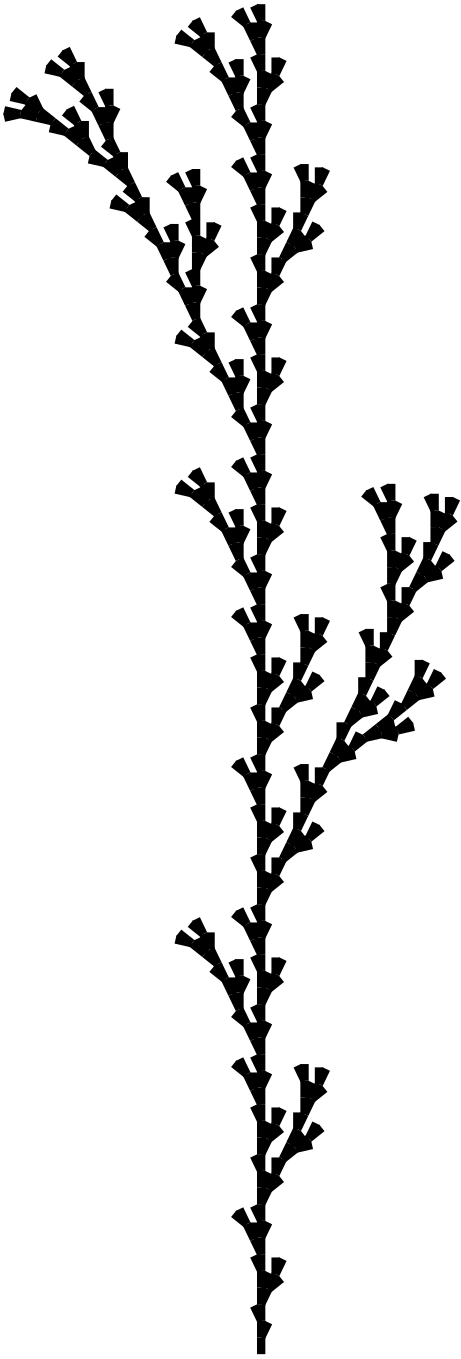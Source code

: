 <?xml version="1.0"?>
<!DOCTYPE ipe SYSTEM "ipe.dtd">
<ipe version="70212" creator="svgtoipe 20240516">
<ipestyle>
<layout paper="191 514" frame="191 514" origin="0 0" crop="no"/>
<opacity name="10%" value="0.10"/>
<opacity name="20%" value="0.20"/>
<opacity name="30%" value="0.30"/>
<opacity name="40%" value="0.40"/>
<opacity name="50%" value="0.50"/>
<opacity name="60%" value="0.60"/>
<opacity name="70%" value="0.70"/>
<opacity name="80%" value="0.80"/>
<opacity name="90%" value="0.90"/>
<pathstyle cap="0" join="0" fillrule="wind"/>
</ipestyle>
<page>
<group matrix="1 0 0 -1 -545 617">
<path stroke="0 0 0" pen="3">
652 603 m 652 597 l
</path>
<path stroke="0 0 0" pen="3">
652 597 m 654.602 591.594 l
</path>
<path stroke="0 0 0" pen="3">
652 597 m 652 591 l
</path>
<path stroke="0 0 0" pen="3">
652 591 m 649.398 585.594 l
</path>
<path stroke="0 0 0" pen="3">
652 591 m 652 585 l
</path>
<path stroke="0 0 0" pen="3">
652 585 m 654.602 579.594 l
</path>
<path stroke="0 0 0" pen="3">
654.602 579.594 m 659.291 575.85 l
</path>
<path stroke="0 0 0" pen="3">
654.602 579.594 m 657.204 574.187 l
</path>
<path stroke="0 0 0" pen="3">
657.204 574.187 m 657.204 568.187 l
</path>
<path stroke="0 0 0" pen="3">
657.204 574.187 m 659.806 568.781 l
</path>
<path stroke="0 0 0" pen="3">
652 585 m 652 579 l
</path>
<path stroke="0 0 0" pen="3">
652 579 m 654.602 573.594 l
</path>
<path stroke="0 0 0" pen="3">
652 579 m 652 573 l
</path>
<path stroke="0 0 0" pen="3">
652 573 m 649.398 567.594 l
</path>
<path stroke="0 0 0" pen="3">
652 573 m 652 567 l
</path>
<path stroke="0 0 0" pen="3">
652 567 m 649.398 561.594 l
</path>
<path stroke="0 0 0" pen="3">
649.398 561.594 m 649.398 555.594 l
</path>
<path stroke="0 0 0" pen="3">
649.398 561.594 m 646.796 556.187 l
</path>
<path stroke="0 0 0" pen="3">
646.796 556.187 m 642.107 552.444 l
</path>
<path stroke="0 0 0" pen="3">
646.796 556.187 m 644.194 550.781 l
</path>
<path stroke="0 0 0" pen="3">
652 567 m 652 561 l
</path>
<path stroke="0 0 0" pen="3">
652 561 m 654.602 555.594 l
</path>
<path stroke="0 0 0" pen="3">
652 561 m 652 555 l
</path>
<path stroke="0 0 0" pen="3">
652 555 m 649.398 549.594 l
</path>
<path stroke="0 0 0" pen="3">
652 555 m 652 549 l
</path>
<path stroke="0 0 0" pen="3">
652 549 m 654.602 543.594 l
</path>
<path stroke="0 0 0" pen="3">
654.602 543.594 m 659.291 539.85 l
</path>
<path stroke="0 0 0" pen="3">
654.602 543.594 m 657.204 538.187 l
</path>
<path stroke="0 0 0" pen="3">
657.204 538.187 m 657.204 532.187 l
</path>
<path stroke="0 0 0" pen="3">
657.204 538.187 m 659.806 532.781 l
</path>
<path stroke="0 0 0" pen="3">
659.806 532.781 m 664.495 529.037 l
</path>
<path stroke="0 0 0" pen="3">
664.495 529.037 m 670.344 527.698 l
</path>
<path stroke="0 0 0" pen="3">
664.495 529.037 m 669.184 525.294 l
</path>
<path stroke="0 0 0" pen="3">
669.184 525.294 m 671.786 519.888 l
</path>
<path stroke="0 0 0" pen="3">
669.184 525.294 m 673.873 521.551 l
</path>
<path stroke="0 0 0" pen="3">
659.806 532.781 m 662.408 527.374 l
</path>
<path stroke="0 0 0" pen="3">
662.408 527.374 m 667.097 523.631 l
</path>
<path stroke="0 0 0" pen="3">
662.408 527.374 m 665.01 521.968 l
</path>
<path stroke="0 0 0" pen="3">
665.01 521.968 m 665.01 515.968 l
</path>
<path stroke="0 0 0" pen="3">
665.01 521.968 m 667.612 516.561 l
</path>
<path stroke="0 0 0" pen="3">
667.612 516.561 m 667.612 510.561 l
</path>
<path stroke="0 0 0" pen="3">
667.612 510.561 m 670.214 505.155 l
</path>
<path stroke="0 0 0" pen="3">
667.612 510.561 m 667.612 504.561 l
</path>
<path stroke="0 0 0" pen="3">
667.612 504.561 m 665.01 499.155 l
</path>
<path stroke="0 0 0" pen="3">
667.612 504.561 m 667.612 498.561 l
</path>
<path stroke="0 0 0" pen="3">
667.612 516.561 m 670.214 511.155 l
</path>
<path stroke="0 0 0" pen="3">
670.214 511.155 m 674.903 507.411 l
</path>
<path stroke="0 0 0" pen="3">
670.214 511.155 m 672.816 505.748 l
</path>
<path stroke="0 0 0" pen="3">
672.816 505.748 m 672.816 499.748 l
</path>
<path stroke="0 0 0" pen="3">
672.816 505.748 m 675.418 500.342 l
</path>
<path stroke="0 0 0" pen="3">
652 549 m 652 543 l
</path>
<path stroke="0 0 0" pen="3">
652 543 m 654.602 537.594 l
</path>
<path stroke="0 0 0" pen="3">
652 543 m 652 537 l
</path>
<path stroke="0 0 0" pen="3">
652 537 m 649.398 531.594 l
</path>
<path stroke="0 0 0" pen="3">
652 537 m 652 531 l
</path>
<path stroke="0 0 0" pen="3">
652 531 m 654.602 525.594 l
</path>
<path stroke="0 0 0" pen="3">
654.602 525.594 m 659.291 521.85 l
</path>
<path stroke="0 0 0" pen="3">
654.602 525.594 m 657.204 520.187 l
</path>
<path stroke="0 0 0" pen="3">
657.204 520.187 m 657.204 514.187 l
</path>
<path stroke="0 0 0" pen="3">
657.204 520.187 m 659.806 514.781 l
</path>
<path stroke="0 0 0" pen="3">
652 531 m 652 525 l
</path>
<path stroke="0 0 0" pen="3">
652 525 m 654.602 519.594 l
</path>
<path stroke="0 0 0" pen="3">
652 525 m 652 519 l
</path>
<path stroke="0 0 0" pen="3">
652 519 m 649.398 513.594 l
</path>
<path stroke="0 0 0" pen="3">
652 519 m 652 513 l
</path>
<path stroke="0 0 0" pen="3">
652 513 m 649.398 507.594 l
</path>
<path stroke="0 0 0" pen="3">
649.398 507.594 m 649.398 501.594 l
</path>
<path stroke="0 0 0" pen="3">
649.398 507.594 m 646.796 502.187 l
</path>
<path stroke="0 0 0" pen="3">
646.796 502.187 m 642.107 498.444 l
</path>
<path stroke="0 0 0" pen="3">
646.796 502.187 m 644.194 496.781 l
</path>
<path stroke="0 0 0" pen="3">
652 513 m 652 507 l
</path>
<path stroke="0 0 0" pen="3">
652 507 m 654.602 501.594 l
</path>
<path stroke="0 0 0" pen="3">
652 507 m 652 501 l
</path>
<path stroke="0 0 0" pen="3">
652 501 m 649.398 495.594 l
</path>
<path stroke="0 0 0" pen="3">
652 501 m 652 495 l
</path>
<path stroke="0 0 0" pen="3">
652 495 m 649.398 489.594 l
</path>
<path stroke="0 0 0" pen="3">
649.398 489.594 m 649.398 483.594 l
</path>
<path stroke="0 0 0" pen="3">
649.398 489.594 m 646.796 484.187 l
</path>
<path stroke="0 0 0" pen="3">
646.796 484.187 m 642.107 480.444 l
</path>
<path stroke="0 0 0" pen="3">
646.796 484.187 m 644.194 478.781 l
</path>
<path stroke="0 0 0" pen="3">
644.194 478.781 m 644.194 472.781 l
</path>
<path stroke="0 0 0" pen="3">
644.194 472.781 m 646.796 467.374 l
</path>
<path stroke="0 0 0" pen="3">
644.194 472.781 m 644.194 466.781 l
</path>
<path stroke="0 0 0" pen="3">
644.194 466.781 m 641.592 461.374 l
</path>
<path stroke="0 0 0" pen="3">
644.194 466.781 m 644.194 460.781 l
</path>
<path stroke="0 0 0" pen="3">
644.194 478.781 m 641.592 473.374 l
</path>
<path stroke="0 0 0" pen="3">
641.592 473.374 m 641.592 467.374 l
</path>
<path stroke="0 0 0" pen="3">
641.592 473.374 m 638.99 467.968 l
</path>
<path stroke="0 0 0" pen="3">
638.99 467.968 m 634.301 464.224 l
</path>
<path stroke="0 0 0" pen="3">
638.99 467.968 m 636.388 462.561 l
</path>
<path stroke="0 0 0" pen="3">
636.388 462.561 m 631.699 458.818 l
</path>
<path stroke="0 0 0" pen="3">
631.699 458.818 m 629.097 453.411 l
</path>
<path stroke="0 0 0" pen="3">
631.699 458.818 m 627.01 455.075 l
</path>
<path stroke="0 0 0" pen="3">
627.01 455.075 m 621.161 453.735 l
</path>
<path stroke="0 0 0" pen="3">
627.01 455.075 m 622.321 451.331 l
</path>
<path stroke="0 0 0" pen="3">
636.388 462.561 m 633.786 457.155 l
</path>
<path stroke="0 0 0" pen="3">
633.786 457.155 m 633.786 451.155 l
</path>
<path stroke="0 0 0" pen="3">
633.786 457.155 m 631.184 451.748 l
</path>
<path stroke="0 0 0" pen="3">
631.184 451.748 m 626.495 448.005 l
</path>
<path stroke="0 0 0" pen="3">
631.184 451.748 m 628.582 446.342 l
</path>
<path stroke="0 0 0" pen="3">
652 495 m 652 489 l
</path>
<path stroke="0 0 0" pen="3">
652 489 m 654.602 483.594 l
</path>
<path stroke="0 0 0" pen="3">
652 489 m 652 483 l
</path>
<path stroke="0 0 0" pen="3">
652 483 m 649.398 477.594 l
</path>
<path stroke="0 0 0" pen="3">
652 483 m 652 477 l
</path>
<path stroke="0 0 0" pen="3">
652 477 m 654.602 471.594 l
</path>
<path stroke="0 0 0" pen="3">
654.602 471.594 m 659.291 467.85 l
</path>
<path stroke="0 0 0" pen="3">
654.602 471.594 m 657.204 466.187 l
</path>
<path stroke="0 0 0" pen="3">
657.204 466.187 m 657.204 460.187 l
</path>
<path stroke="0 0 0" pen="3">
657.204 466.187 m 659.806 460.781 l
</path>
<path stroke="0 0 0" pen="3">
652 477 m 652 471 l
</path>
<path stroke="0 0 0" pen="3">
652 471 m 654.602 465.594 l
</path>
<path stroke="0 0 0" pen="3">
652 471 m 652 465 l
</path>
<path stroke="0 0 0" pen="3">
652 465 m 649.398 459.594 l
</path>
<path stroke="0 0 0" pen="3">
652 465 m 652 459 l
</path>
<path stroke="0 0 0" pen="3">
652 459 m 649.398 453.594 l
</path>
<path stroke="0 0 0" pen="3">
649.398 453.594 m 649.398 447.594 l
</path>
<path stroke="0 0 0" pen="3">
649.398 453.594 m 646.796 448.187 l
</path>
<path stroke="0 0 0" pen="3">
646.796 448.187 m 642.107 444.444 l
</path>
<path stroke="0 0 0" pen="3">
646.796 448.187 m 644.194 442.781 l
</path>
<path stroke="0 0 0" pen="3">
652 459 m 652 453 l
</path>
<path stroke="0 0 0" pen="3">
652 453 m 654.602 447.594 l
</path>
<path stroke="0 0 0" pen="3">
652 453 m 652 447 l
</path>
<path stroke="0 0 0" pen="3">
652 447 m 649.398 441.594 l
</path>
<path stroke="0 0 0" pen="3">
652 447 m 652 441 l
</path>
<path stroke="0 0 0" pen="3">
652 441 m 654.602 435.594 l
</path>
<path stroke="0 0 0" pen="3">
654.602 435.594 m 659.291 431.85 l
</path>
<path stroke="0 0 0" pen="3">
654.602 435.594 m 657.204 430.187 l
</path>
<path stroke="0 0 0" pen="3">
657.204 430.187 m 657.204 424.187 l
</path>
<path stroke="0 0 0" pen="3">
657.204 430.187 m 659.806 424.781 l
</path>
<path stroke="0 0 0" pen="3">
659.806 424.781 m 664.495 421.037 l
</path>
<path stroke="0 0 0" pen="3">
664.495 421.037 m 670.344 419.698 l
</path>
<path stroke="0 0 0" pen="3">
664.495 421.037 m 669.184 417.294 l
</path>
<path stroke="0 0 0" pen="3">
669.184 417.294 m 671.786 411.888 l
</path>
<path stroke="0 0 0" pen="3">
669.184 417.294 m 673.873 413.551 l
</path>
<path stroke="0 0 0" pen="3">
659.806 424.781 m 662.408 419.374 l
</path>
<path stroke="0 0 0" pen="3">
662.408 419.374 m 667.097 415.631 l
</path>
<path stroke="0 0 0" pen="3">
662.408 419.374 m 665.01 413.968 l
</path>
<path stroke="0 0 0" pen="3">
665.01 413.968 m 665.01 407.968 l
</path>
<path stroke="0 0 0" pen="3">
665.01 413.968 m 667.612 408.561 l
</path>
<path stroke="0 0 0" pen="3">
667.612 408.561 m 667.612 402.561 l
</path>
<path stroke="0 0 0" pen="3">
667.612 402.561 m 670.214 397.155 l
</path>
<path stroke="0 0 0" pen="3">
667.612 402.561 m 667.612 396.561 l
</path>
<path stroke="0 0 0" pen="3">
667.612 396.561 m 665.01 391.155 l
</path>
<path stroke="0 0 0" pen="3">
667.612 396.561 m 667.612 390.561 l
</path>
<path stroke="0 0 0" pen="3">
667.612 408.561 m 670.214 403.155 l
</path>
<path stroke="0 0 0" pen="3">
670.214 403.155 m 674.903 399.411 l
</path>
<path stroke="0 0 0" pen="3">
670.214 403.155 m 672.816 397.748 l
</path>
<path stroke="0 0 0" pen="3">
672.816 397.748 m 672.816 391.748 l
</path>
<path stroke="0 0 0" pen="3">
672.816 397.748 m 675.418 392.342 l
</path>
<path stroke="0 0 0" pen="3">
675.418 392.342 m 680.107 388.599 l
</path>
<path stroke="0 0 0" pen="3">
680.107 388.599 m 685.955 387.259 l
</path>
<path stroke="0 0 0" pen="3">
680.107 388.599 m 684.796 384.855 l
</path>
<path stroke="0 0 0" pen="3">
684.796 384.855 m 687.398 379.449 l
</path>
<path stroke="0 0 0" pen="3">
684.796 384.855 m 689.485 381.112 l
</path>
<path stroke="0 0 0" pen="3">
689.485 381.112 m 695.334 379.773 l
</path>
<path stroke="0 0 0" pen="3">
695.334 379.773 m 701.184 381.102 l
</path>
<path stroke="0 0 0" pen="3">
695.334 379.773 m 701.182 378.433 l
</path>
<path stroke="0 0 0" pen="3">
701.182 378.433 m 705.871 374.69 l
</path>
<path stroke="0 0 0" pen="3">
701.182 378.433 m 707.031 377.094 l
</path>
<path stroke="0 0 0" pen="3">
689.485 381.112 m 694.174 377.369 l
</path>
<path stroke="0 0 0" pen="3">
694.174 377.369 m 700.023 376.029 l
</path>
<path stroke="0 0 0" pen="3">
694.174 377.369 m 698.863 373.625 l
</path>
<path stroke="0 0 0" pen="3">
698.863 373.625 m 701.465 368.219 l
</path>
<path stroke="0 0 0" pen="3">
698.863 373.625 m 703.552 369.882 l
</path>
<path stroke="0 0 0" pen="3">
703.552 369.882 m 706.154 364.476 l
</path>
<path stroke="0 0 0" pen="3">
706.154 364.476 m 710.843 360.732 l
</path>
<path stroke="0 0 0" pen="3">
706.154 364.476 m 708.756 359.069 l
</path>
<path stroke="0 0 0" pen="3">
708.756 359.069 m 708.756 353.069 l
</path>
<path stroke="0 0 0" pen="3">
708.756 359.069 m 711.358 353.663 l
</path>
<path stroke="0 0 0" pen="3">
703.552 369.882 m 708.241 366.139 l
</path>
<path stroke="0 0 0" pen="3">
708.241 366.139 m 714.09 364.799 l
</path>
<path stroke="0 0 0" pen="3">
708.241 366.139 m 712.931 362.396 l
</path>
<path stroke="0 0 0" pen="3">
712.931 362.396 m 715.533 356.989 l
</path>
<path stroke="0 0 0" pen="3">
712.931 362.396 m 717.62 358.652 l
</path>
<path stroke="0 0 0" pen="3">
675.418 392.342 m 678.02 386.935 l
</path>
<path stroke="0 0 0" pen="3">
678.02 386.935 m 682.709 383.192 l
</path>
<path stroke="0 0 0" pen="3">
678.02 386.935 m 680.621 381.529 l
</path>
<path stroke="0 0 0" pen="3">
680.621 381.529 m 680.621 375.529 l
</path>
<path stroke="0 0 0" pen="3">
680.621 381.529 m 683.223 376.122 l
</path>
<path stroke="0 0 0" pen="3">
683.223 376.122 m 687.913 372.379 l
</path>
<path stroke="0 0 0" pen="3">
687.913 372.379 m 693.761 371.04 l
</path>
<path stroke="0 0 0" pen="3">
687.913 372.379 m 692.602 368.636 l
</path>
<path stroke="0 0 0" pen="3">
692.602 368.636 m 695.204 363.229 l
</path>
<path stroke="0 0 0" pen="3">
692.602 368.636 m 697.291 364.893 l
</path>
<path stroke="0 0 0" pen="3">
683.223 376.122 m 685.825 370.716 l
</path>
<path stroke="0 0 0" pen="3">
685.825 370.716 m 690.515 366.973 l
</path>
<path stroke="0 0 0" pen="3">
685.825 370.716 m 688.427 365.31 l
</path>
<path stroke="0 0 0" pen="3">
688.427 365.31 m 688.427 359.31 l
</path>
<path stroke="0 0 0" pen="3">
688.427 365.31 m 691.029 359.903 l
</path>
<path stroke="0 0 0" pen="3">
691.029 359.903 m 691.029 353.903 l
</path>
<path stroke="0 0 0" pen="3">
691.029 353.903 m 693.631 348.497 l
</path>
<path stroke="0 0 0" pen="3">
691.029 353.903 m 691.029 347.903 l
</path>
<path stroke="0 0 0" pen="3">
691.029 347.903 m 688.427 342.497 l
</path>
<path stroke="0 0 0" pen="3">
691.029 347.903 m 691.029 341.903 l
</path>
<path stroke="0 0 0" pen="3">
691.029 359.903 m 693.631 354.497 l
</path>
<path stroke="0 0 0" pen="3">
693.631 354.497 m 698.32 350.753 l
</path>
<path stroke="0 0 0" pen="3">
693.631 354.497 m 696.233 349.09 l
</path>
<path stroke="0 0 0" pen="3">
696.233 349.09 m 696.233 343.09 l
</path>
<path stroke="0 0 0" pen="3">
696.233 349.09 m 698.835 343.684 l
</path>
<path stroke="0 0 0" pen="3">
698.835 343.684 m 698.835 337.684 l
</path>
<path stroke="0 0 0" pen="3">
698.835 337.684 m 701.437 332.277 l
</path>
<path stroke="0 0 0" pen="3">
698.835 337.684 m 698.835 331.684 l
</path>
<path stroke="0 0 0" pen="3">
698.835 331.684 m 696.233 326.277 l
</path>
<path stroke="0 0 0" pen="3">
698.835 331.684 m 698.835 325.684 l
</path>
<path stroke="0 0 0" pen="3">
698.835 325.684 m 701.437 320.277 l
</path>
<path stroke="0 0 0" pen="3">
701.437 320.277 m 706.126 316.534 l
</path>
<path stroke="0 0 0" pen="3">
701.437 320.277 m 704.039 314.871 l
</path>
<path stroke="0 0 0" pen="3">
704.039 314.871 m 704.039 308.871 l
</path>
<path stroke="0 0 0" pen="3">
704.039 314.871 m 706.641 309.464 l
</path>
<path stroke="0 0 0" pen="3">
698.835 325.684 m 698.835 319.684 l
</path>
<path stroke="0 0 0" pen="3">
698.835 319.684 m 701.437 314.277 l
</path>
<path stroke="0 0 0" pen="3">
698.835 319.684 m 698.835 313.684 l
</path>
<path stroke="0 0 0" pen="3">
698.835 313.684 m 696.233 308.277 l
</path>
<path stroke="0 0 0" pen="3">
698.835 313.684 m 698.835 307.684 l
</path>
<path stroke="0 0 0" pen="3">
698.835 307.684 m 696.233 302.277 l
</path>
<path stroke="0 0 0" pen="3">
696.233 302.277 m 696.233 296.277 l
</path>
<path stroke="0 0 0" pen="3">
696.233 302.277 m 693.631 296.871 l
</path>
<path stroke="0 0 0" pen="3">
693.631 296.871 m 688.942 293.127 l
</path>
<path stroke="0 0 0" pen="3">
693.631 296.871 m 691.029 291.464 l
</path>
<path stroke="0 0 0" pen="3">
698.835 307.684 m 698.835 301.684 l
</path>
<path stroke="0 0 0" pen="3">
698.835 301.684 m 701.437 296.277 l
</path>
<path stroke="0 0 0" pen="3">
698.835 301.684 m 698.835 295.684 l
</path>
<path stroke="0 0 0" pen="3">
698.835 295.684 m 696.233 290.277 l
</path>
<path stroke="0 0 0" pen="3">
698.835 295.684 m 698.835 289.684 l
</path>
<path stroke="0 0 0" pen="3">
698.835 343.684 m 701.437 338.277 l
</path>
<path stroke="0 0 0" pen="3">
701.437 338.277 m 706.126 334.534 l
</path>
<path stroke="0 0 0" pen="3">
701.437 338.277 m 704.039 332.871 l
</path>
<path stroke="0 0 0" pen="3">
704.039 332.871 m 704.039 326.871 l
</path>
<path stroke="0 0 0" pen="3">
704.039 332.871 m 706.641 327.464 l
</path>
<path stroke="0 0 0" pen="3">
706.641 327.464 m 711.33 323.721 l
</path>
<path stroke="0 0 0" pen="3">
711.33 323.721 m 717.179 322.382 l
</path>
<path stroke="0 0 0" pen="3">
711.33 323.721 m 716.019 319.978 l
</path>
<path stroke="0 0 0" pen="3">
716.019 319.978 m 718.621 314.571 l
</path>
<path stroke="0 0 0" pen="3">
716.019 319.978 m 720.708 316.234 l
</path>
<path stroke="0 0 0" pen="3">
706.641 327.464 m 709.243 322.058 l
</path>
<path stroke="0 0 0" pen="3">
709.243 322.058 m 713.932 318.315 l
</path>
<path stroke="0 0 0" pen="3">
709.243 322.058 m 711.845 316.651 l
</path>
<path stroke="0 0 0" pen="3">
711.845 316.651 m 711.845 310.651 l
</path>
<path stroke="0 0 0" pen="3">
711.845 316.651 m 714.447 311.245 l
</path>
<path stroke="0 0 0" pen="3">
714.447 311.245 m 714.447 305.245 l
</path>
<path stroke="0 0 0" pen="3">
714.447 305.245 m 717.049 299.838 l
</path>
<path stroke="0 0 0" pen="3">
714.447 305.245 m 714.447 299.245 l
</path>
<path stroke="0 0 0" pen="3">
714.447 299.245 m 711.845 293.838 l
</path>
<path stroke="0 0 0" pen="3">
714.447 299.245 m 714.447 293.245 l
</path>
<path stroke="0 0 0" pen="3">
714.447 311.245 m 717.049 305.838 l
</path>
<path stroke="0 0 0" pen="3">
717.049 305.838 m 721.738 302.095 l
</path>
<path stroke="0 0 0" pen="3">
717.049 305.838 m 719.651 300.432 l
</path>
<path stroke="0 0 0" pen="3">
719.651 300.432 m 719.651 294.432 l
</path>
<path stroke="0 0 0" pen="3">
719.651 300.432 m 722.253 295.026 l
</path>
<path stroke="0 0 0" pen="3">
652 441 m 652 435 l
</path>
<path stroke="0 0 0" pen="3">
652 435 m 654.602 429.594 l
</path>
<path stroke="0 0 0" pen="3">
652 435 m 652 429 l
</path>
<path stroke="0 0 0" pen="3">
652 429 m 649.398 423.594 l
</path>
<path stroke="0 0 0" pen="3">
652 429 m 652 423 l
</path>
<path stroke="0 0 0" pen="3">
652 423 m 654.602 417.594 l
</path>
<path stroke="0 0 0" pen="3">
654.602 417.594 m 659.291 413.85 l
</path>
<path stroke="0 0 0" pen="3">
654.602 417.594 m 657.204 412.187 l
</path>
<path stroke="0 0 0" pen="3">
657.204 412.187 m 657.204 406.187 l
</path>
<path stroke="0 0 0" pen="3">
657.204 412.187 m 659.806 406.781 l
</path>
<path stroke="0 0 0" pen="3">
652 423 m 652 417 l
</path>
<path stroke="0 0 0" pen="3">
652 417 m 654.602 411.594 l
</path>
<path stroke="0 0 0" pen="3">
652 417 m 652 411 l
</path>
<path stroke="0 0 0" pen="3">
652 411 m 649.398 405.594 l
</path>
<path stroke="0 0 0" pen="3">
652 411 m 652 405 l
</path>
<path stroke="0 0 0" pen="3">
652 405 m 649.398 399.594 l
</path>
<path stroke="0 0 0" pen="3">
649.398 399.594 m 649.398 393.594 l
</path>
<path stroke="0 0 0" pen="3">
649.398 399.594 m 646.796 394.187 l
</path>
<path stroke="0 0 0" pen="3">
646.796 394.187 m 642.107 390.444 l
</path>
<path stroke="0 0 0" pen="3">
646.796 394.187 m 644.194 388.781 l
</path>
<path stroke="0 0 0" pen="3">
652 405 m 652 399 l
</path>
<path stroke="0 0 0" pen="3">
652 399 m 654.602 393.594 l
</path>
<path stroke="0 0 0" pen="3">
652 399 m 652 393 l
</path>
<path stroke="0 0 0" pen="3">
652 393 m 649.398 387.594 l
</path>
<path stroke="0 0 0" pen="3">
652 393 m 652 387 l
</path>
<path stroke="0 0 0" pen="3">
652 387 m 654.602 381.594 l
</path>
<path stroke="0 0 0" pen="3">
654.602 381.594 m 659.291 377.85 l
</path>
<path stroke="0 0 0" pen="3">
654.602 381.594 m 657.204 376.187 l
</path>
<path stroke="0 0 0" pen="3">
657.204 376.187 m 657.204 370.187 l
</path>
<path stroke="0 0 0" pen="3">
657.204 376.187 m 659.806 370.781 l
</path>
<path stroke="0 0 0" pen="3">
659.806 370.781 m 664.495 367.037 l
</path>
<path stroke="0 0 0" pen="3">
664.495 367.037 m 670.344 365.698 l
</path>
<path stroke="0 0 0" pen="3">
664.495 367.037 m 669.184 363.294 l
</path>
<path stroke="0 0 0" pen="3">
669.184 363.294 m 671.786 357.888 l
</path>
<path stroke="0 0 0" pen="3">
669.184 363.294 m 673.873 359.551 l
</path>
<path stroke="0 0 0" pen="3">
659.806 370.781 m 662.408 365.374 l
</path>
<path stroke="0 0 0" pen="3">
662.408 365.374 m 667.097 361.631 l
</path>
<path stroke="0 0 0" pen="3">
662.408 365.374 m 665.01 359.968 l
</path>
<path stroke="0 0 0" pen="3">
665.01 359.968 m 665.01 353.968 l
</path>
<path stroke="0 0 0" pen="3">
665.01 359.968 m 667.612 354.561 l
</path>
<path stroke="0 0 0" pen="3">
667.612 354.561 m 667.612 348.561 l
</path>
<path stroke="0 0 0" pen="3">
667.612 348.561 m 670.214 343.155 l
</path>
<path stroke="0 0 0" pen="3">
667.612 348.561 m 667.612 342.561 l
</path>
<path stroke="0 0 0" pen="3">
667.612 342.561 m 665.01 337.155 l
</path>
<path stroke="0 0 0" pen="3">
667.612 342.561 m 667.612 336.561 l
</path>
<path stroke="0 0 0" pen="3">
667.612 354.561 m 670.214 349.155 l
</path>
<path stroke="0 0 0" pen="3">
670.214 349.155 m 674.903 345.411 l
</path>
<path stroke="0 0 0" pen="3">
670.214 349.155 m 672.816 343.748 l
</path>
<path stroke="0 0 0" pen="3">
672.816 343.748 m 672.816 337.748 l
</path>
<path stroke="0 0 0" pen="3">
672.816 343.748 m 675.418 338.342 l
</path>
<path stroke="0 0 0" pen="3">
652 387 m 652 381 l
</path>
<path stroke="0 0 0" pen="3">
652 381 m 654.602 375.594 l
</path>
<path stroke="0 0 0" pen="3">
652 381 m 652 375 l
</path>
<path stroke="0 0 0" pen="3">
652 375 m 649.398 369.594 l
</path>
<path stroke="0 0 0" pen="3">
652 375 m 652 369 l
</path>
<path stroke="0 0 0" pen="3">
652 369 m 654.602 363.594 l
</path>
<path stroke="0 0 0" pen="3">
654.602 363.594 m 659.291 359.85 l
</path>
<path stroke="0 0 0" pen="3">
654.602 363.594 m 657.204 358.187 l
</path>
<path stroke="0 0 0" pen="3">
657.204 358.187 m 657.204 352.187 l
</path>
<path stroke="0 0 0" pen="3">
657.204 358.187 m 659.806 352.781 l
</path>
<path stroke="0 0 0" pen="3">
652 369 m 652 363 l
</path>
<path stroke="0 0 0" pen="3">
652 363 m 654.602 357.594 l
</path>
<path stroke="0 0 0" pen="3">
652 363 m 652 357 l
</path>
<path stroke="0 0 0" pen="3">
652 357 m 649.398 351.594 l
</path>
<path stroke="0 0 0" pen="3">
652 357 m 652 351 l
</path>
<path stroke="0 0 0" pen="3">
652 351 m 649.398 345.594 l
</path>
<path stroke="0 0 0" pen="3">
649.398 345.594 m 649.398 339.594 l
</path>
<path stroke="0 0 0" pen="3">
649.398 345.594 m 646.796 340.187 l
</path>
<path stroke="0 0 0" pen="3">
646.796 340.187 m 642.107 336.444 l
</path>
<path stroke="0 0 0" pen="3">
646.796 340.187 m 644.194 334.781 l
</path>
<path stroke="0 0 0" pen="3">
652 351 m 652 345 l
</path>
<path stroke="0 0 0" pen="3">
652 345 m 654.602 339.594 l
</path>
<path stroke="0 0 0" pen="3">
652 345 m 652 339 l
</path>
<path stroke="0 0 0" pen="3">
652 339 m 649.398 333.594 l
</path>
<path stroke="0 0 0" pen="3">
652 339 m 652 333 l
</path>
<path stroke="0 0 0" pen="3">
652 333 m 649.398 327.594 l
</path>
<path stroke="0 0 0" pen="3">
649.398 327.594 m 649.398 321.594 l
</path>
<path stroke="0 0 0" pen="3">
649.398 327.594 m 646.796 322.187 l
</path>
<path stroke="0 0 0" pen="3">
646.796 322.187 m 642.107 318.444 l
</path>
<path stroke="0 0 0" pen="3">
646.796 322.187 m 644.194 316.781 l
</path>
<path stroke="0 0 0" pen="3">
644.194 316.781 m 644.194 310.781 l
</path>
<path stroke="0 0 0" pen="3">
644.194 310.781 m 646.796 305.374 l
</path>
<path stroke="0 0 0" pen="3">
644.194 310.781 m 644.194 304.781 l
</path>
<path stroke="0 0 0" pen="3">
644.194 304.781 m 641.592 299.374 l
</path>
<path stroke="0 0 0" pen="3">
644.194 304.781 m 644.194 298.781 l
</path>
<path stroke="0 0 0" pen="3">
644.194 316.781 m 641.592 311.374 l
</path>
<path stroke="0 0 0" pen="3">
641.592 311.374 m 641.592 305.374 l
</path>
<path stroke="0 0 0" pen="3">
641.592 311.374 m 638.99 305.968 l
</path>
<path stroke="0 0 0" pen="3">
638.99 305.968 m 634.301 302.224 l
</path>
<path stroke="0 0 0" pen="3">
638.99 305.968 m 636.388 300.561 l
</path>
<path stroke="0 0 0" pen="3">
636.388 300.561 m 631.699 296.818 l
</path>
<path stroke="0 0 0" pen="3">
631.699 296.818 m 629.097 291.411 l
</path>
<path stroke="0 0 0" pen="3">
631.699 296.818 m 627.01 293.075 l
</path>
<path stroke="0 0 0" pen="3">
627.01 293.075 m 621.161 291.735 l
</path>
<path stroke="0 0 0" pen="3">
627.01 293.075 m 622.321 289.331 l
</path>
<path stroke="0 0 0" pen="3">
636.388 300.561 m 633.786 295.155 l
</path>
<path stroke="0 0 0" pen="3">
633.786 295.155 m 633.786 289.155 l
</path>
<path stroke="0 0 0" pen="3">
633.786 295.155 m 631.184 289.748 l
</path>
<path stroke="0 0 0" pen="3">
631.184 289.748 m 626.495 286.005 l
</path>
<path stroke="0 0 0" pen="3">
631.184 289.748 m 628.582 284.342 l
</path>
<path stroke="0 0 0" pen="3">
652 333 m 652 327 l
</path>
<path stroke="0 0 0" pen="3">
652 327 m 654.602 321.594 l
</path>
<path stroke="0 0 0" pen="3">
652 327 m 652 321 l
</path>
<path stroke="0 0 0" pen="3">
652 321 m 649.398 315.594 l
</path>
<path stroke="0 0 0" pen="3">
652 321 m 652 315 l
</path>
<path stroke="0 0 0" pen="3">
652 315 m 654.602 309.594 l
</path>
<path stroke="0 0 0" pen="3">
654.602 309.594 m 659.291 305.85 l
</path>
<path stroke="0 0 0" pen="3">
654.602 309.594 m 657.204 304.187 l
</path>
<path stroke="0 0 0" pen="3">
657.204 304.187 m 657.204 298.187 l
</path>
<path stroke="0 0 0" pen="3">
657.204 304.187 m 659.806 298.781 l
</path>
<path stroke="0 0 0" pen="3">
652 315 m 652 309 l
</path>
<path stroke="0 0 0" pen="3">
652 309 m 654.602 303.594 l
</path>
<path stroke="0 0 0" pen="3">
652 309 m 652 303 l
</path>
<path stroke="0 0 0" pen="3">
652 303 m 649.398 297.594 l
</path>
<path stroke="0 0 0" pen="3">
652 303 m 652 297 l
</path>
<path stroke="0 0 0" pen="3">
652 297 m 649.398 291.594 l
</path>
<path stroke="0 0 0" pen="3">
649.398 291.594 m 649.398 285.594 l
</path>
<path stroke="0 0 0" pen="3">
649.398 291.594 m 646.796 286.187 l
</path>
<path stroke="0 0 0" pen="3">
646.796 286.187 m 642.107 282.444 l
</path>
<path stroke="0 0 0" pen="3">
646.796 286.187 m 644.194 280.781 l
</path>
<path stroke="0 0 0" pen="3">
652 297 m 652 291 l
</path>
<path stroke="0 0 0" pen="3">
652 291 m 654.602 285.594 l
</path>
<path stroke="0 0 0" pen="3">
652 291 m 652 285 l
</path>
<path stroke="0 0 0" pen="3">
652 285 m 649.398 279.594 l
</path>
<path stroke="0 0 0" pen="3">
652 285 m 652 279 l
</path>
<path stroke="0 0 0" pen="3">
652 279 m 649.398 273.594 l
</path>
<path stroke="0 0 0" pen="3">
649.398 273.594 m 649.398 267.594 l
</path>
<path stroke="0 0 0" pen="3">
649.398 273.594 m 646.796 268.187 l
</path>
<path stroke="0 0 0" pen="3">
646.796 268.187 m 642.107 264.444 l
</path>
<path stroke="0 0 0" pen="3">
646.796 268.187 m 644.194 262.781 l
</path>
<path stroke="0 0 0" pen="3">
644.194 262.781 m 644.194 256.781 l
</path>
<path stroke="0 0 0" pen="3">
644.194 256.781 m 646.796 251.374 l
</path>
<path stroke="0 0 0" pen="3">
644.194 256.781 m 644.194 250.781 l
</path>
<path stroke="0 0 0" pen="3">
644.194 250.781 m 641.592 245.374 l
</path>
<path stroke="0 0 0" pen="3">
644.194 250.781 m 644.194 244.781 l
</path>
<path stroke="0 0 0" pen="3">
644.194 262.781 m 641.592 257.374 l
</path>
<path stroke="0 0 0" pen="3">
641.592 257.374 m 641.592 251.374 l
</path>
<path stroke="0 0 0" pen="3">
641.592 257.374 m 638.99 251.968 l
</path>
<path stroke="0 0 0" pen="3">
638.99 251.968 m 634.301 248.224 l
</path>
<path stroke="0 0 0" pen="3">
638.99 251.968 m 636.388 246.561 l
</path>
<path stroke="0 0 0" pen="3">
636.388 246.561 m 631.699 242.818 l
</path>
<path stroke="0 0 0" pen="3">
631.699 242.818 m 629.097 237.411 l
</path>
<path stroke="0 0 0" pen="3">
631.699 242.818 m 627.01 239.075 l
</path>
<path stroke="0 0 0" pen="3">
627.01 239.075 m 621.161 237.735 l
</path>
<path stroke="0 0 0" pen="3">
627.01 239.075 m 622.321 235.331 l
</path>
<path stroke="0 0 0" pen="3">
636.388 246.561 m 633.786 241.155 l
</path>
<path stroke="0 0 0" pen="3">
633.786 241.155 m 633.786 235.155 l
</path>
<path stroke="0 0 0" pen="3">
633.786 241.155 m 631.184 235.748 l
</path>
<path stroke="0 0 0" pen="3">
631.184 235.748 m 626.495 232.005 l
</path>
<path stroke="0 0 0" pen="3">
631.184 235.748 m 628.582 230.342 l
</path>
<path stroke="0 0 0" pen="3">
628.582 230.342 m 628.582 224.342 l
</path>
<path stroke="0 0 0" pen="3">
628.582 224.342 m 631.184 218.935 l
</path>
<path stroke="0 0 0" pen="3">
628.582 224.342 m 628.582 218.342 l
</path>
<path stroke="0 0 0" pen="3">
628.582 218.342 m 625.98 212.935 l
</path>
<path stroke="0 0 0" pen="3">
628.582 218.342 m 628.582 212.342 l
</path>
<path stroke="0 0 0" pen="3">
628.582 212.342 m 631.184 206.935 l
</path>
<path stroke="0 0 0" pen="3">
631.184 206.935 m 635.873 203.192 l
</path>
<path stroke="0 0 0" pen="3">
631.184 206.935 m 633.786 201.529 l
</path>
<path stroke="0 0 0" pen="3">
633.786 201.529 m 633.786 195.529 l
</path>
<path stroke="0 0 0" pen="3">
633.786 201.529 m 636.388 196.122 l
</path>
<path stroke="0 0 0" pen="3">
628.582 212.342 m 628.582 206.342 l
</path>
<path stroke="0 0 0" pen="3">
628.582 206.342 m 631.184 200.935 l
</path>
<path stroke="0 0 0" pen="3">
628.582 206.342 m 628.582 200.342 l
</path>
<path stroke="0 0 0" pen="3">
628.582 200.342 m 625.98 194.935 l
</path>
<path stroke="0 0 0" pen="3">
628.582 200.342 m 628.582 194.342 l
</path>
<path stroke="0 0 0" pen="3">
628.582 194.342 m 625.98 188.935 l
</path>
<path stroke="0 0 0" pen="3">
625.98 188.935 m 625.98 182.935 l
</path>
<path stroke="0 0 0" pen="3">
625.98 188.935 m 623.379 183.529 l
</path>
<path stroke="0 0 0" pen="3">
623.379 183.529 m 618.689 179.786 l
</path>
<path stroke="0 0 0" pen="3">
623.379 183.529 m 620.777 178.122 l
</path>
<path stroke="0 0 0" pen="3">
628.582 194.342 m 628.582 188.342 l
</path>
<path stroke="0 0 0" pen="3">
628.582 188.342 m 631.184 182.935 l
</path>
<path stroke="0 0 0" pen="3">
628.582 188.342 m 628.582 182.342 l
</path>
<path stroke="0 0 0" pen="3">
628.582 182.342 m 625.98 176.935 l
</path>
<path stroke="0 0 0" pen="3">
628.582 182.342 m 628.582 176.342 l
</path>
<path stroke="0 0 0" pen="3">
628.582 230.342 m 625.98 224.935 l
</path>
<path stroke="0 0 0" pen="3">
625.98 224.935 m 625.98 218.935 l
</path>
<path stroke="0 0 0" pen="3">
625.98 224.935 m 623.379 219.529 l
</path>
<path stroke="0 0 0" pen="3">
623.379 219.529 m 618.689 215.786 l
</path>
<path stroke="0 0 0" pen="3">
623.379 219.529 m 620.777 214.122 l
</path>
<path stroke="0 0 0" pen="3">
620.777 214.122 m 620.777 208.122 l
</path>
<path stroke="0 0 0" pen="3">
620.777 208.122 m 623.379 202.716 l
</path>
<path stroke="0 0 0" pen="3">
620.777 208.122 m 620.777 202.122 l
</path>
<path stroke="0 0 0" pen="3">
620.777 202.122 m 618.175 196.716 l
</path>
<path stroke="0 0 0" pen="3">
620.777 202.122 m 620.777 196.122 l
</path>
<path stroke="0 0 0" pen="3">
620.777 214.122 m 618.175 208.716 l
</path>
<path stroke="0 0 0" pen="3">
618.175 208.716 m 618.175 202.716 l
</path>
<path stroke="0 0 0" pen="3">
618.175 208.716 m 615.573 203.31 l
</path>
<path stroke="0 0 0" pen="3">
615.573 203.31 m 610.884 199.566 l
</path>
<path stroke="0 0 0" pen="3">
615.573 203.31 m 612.971 197.903 l
</path>
<path stroke="0 0 0" pen="3">
612.971 197.903 m 608.282 194.16 l
</path>
<path stroke="0 0 0" pen="3">
608.282 194.16 m 605.68 188.753 l
</path>
<path stroke="0 0 0" pen="3">
608.282 194.16 m 603.592 190.417 l
</path>
<path stroke="0 0 0" pen="3">
603.592 190.417 m 597.744 189.077 l
</path>
<path stroke="0 0 0" pen="3">
603.592 190.417 m 598.903 186.673 l
</path>
<path stroke="0 0 0" pen="3">
612.971 197.903 m 610.369 192.497 l
</path>
<path stroke="0 0 0" pen="3">
610.369 192.497 m 610.369 186.497 l
</path>
<path stroke="0 0 0" pen="3">
610.369 192.497 m 607.767 187.09 l
</path>
<path stroke="0 0 0" pen="3">
607.767 187.09 m 603.078 183.347 l
</path>
<path stroke="0 0 0" pen="3">
607.767 187.09 m 605.165 181.684 l
</path>
<path stroke="0 0 0" pen="3">
605.165 181.684 m 600.476 177.94 l
</path>
<path stroke="0 0 0" pen="3">
600.476 177.94 m 597.874 172.534 l
</path>
<path stroke="0 0 0" pen="3">
600.476 177.94 m 595.787 174.197 l
</path>
<path stroke="0 0 0" pen="3">
595.787 174.197 m 589.938 172.858 l
</path>
<path stroke="0 0 0" pen="3">
595.787 174.197 m 591.097 170.454 l
</path>
<path stroke="0 0 0" pen="3">
591.097 170.454 m 588.495 165.047 l
</path>
<path stroke="0 0 0" pen="3">
588.495 165.047 m 588.495 159.047 l
</path>
<path stroke="0 0 0" pen="3">
588.495 165.047 m 585.894 159.641 l
</path>
<path stroke="0 0 0" pen="3">
585.894 159.641 m 581.204 155.898 l
</path>
<path stroke="0 0 0" pen="3">
585.894 159.641 m 583.292 154.234 l
</path>
<path stroke="0 0 0" pen="3">
591.097 170.454 m 586.408 166.711 l
</path>
<path stroke="0 0 0" pen="3">
586.408 166.711 m 583.806 161.304 l
</path>
<path stroke="0 0 0" pen="3">
586.408 166.711 m 581.719 162.967 l
</path>
<path stroke="0 0 0" pen="3">
581.719 162.967 m 575.871 161.628 l
</path>
<path stroke="0 0 0" pen="3">
581.719 162.967 m 577.03 159.224 l
</path>
<path stroke="0 0 0" pen="3">
577.03 159.224 m 571.182 157.885 l
</path>
<path stroke="0 0 0" pen="3">
571.182 157.885 m 566.492 154.141 l
</path>
<path stroke="0 0 0" pen="3">
571.182 157.885 m 565.333 156.545 l
</path>
<path stroke="0 0 0" pen="3">
565.333 156.545 m 559.482 157.874 l
</path>
<path stroke="0 0 0" pen="3">
565.333 156.545 m 559.484 155.206 l
</path>
<path stroke="0 0 0" pen="3">
577.03 159.224 m 572.341 155.481 l
</path>
<path stroke="0 0 0" pen="3">
572.341 155.481 m 569.739 150.074 l
</path>
<path stroke="0 0 0" pen="3">
572.341 155.481 m 567.652 151.737 l
</path>
<path stroke="0 0 0" pen="3">
567.652 151.737 m 561.803 150.398 l
</path>
<path stroke="0 0 0" pen="3">
567.652 151.737 m 562.963 147.994 l
</path>
<path stroke="0 0 0" pen="3">
605.165 181.684 m 602.563 176.277 l
</path>
<path stroke="0 0 0" pen="3">
602.563 176.277 m 602.563 170.277 l
</path>
<path stroke="0 0 0" pen="3">
602.563 176.277 m 599.961 170.871 l
</path>
<path stroke="0 0 0" pen="3">
599.961 170.871 m 595.272 167.127 l
</path>
<path stroke="0 0 0" pen="3">
599.961 170.871 m 597.359 165.464 l
</path>
<path stroke="0 0 0" pen="3">
597.359 165.464 m 597.359 159.464 l
</path>
<path stroke="0 0 0" pen="3">
597.359 159.464 m 599.961 154.058 l
</path>
<path stroke="0 0 0" pen="3">
597.359 159.464 m 597.359 153.464 l
</path>
<path stroke="0 0 0" pen="3">
597.359 153.464 m 594.757 148.058 l
</path>
<path stroke="0 0 0" pen="3">
597.359 153.464 m 597.359 147.464 l
</path>
<path stroke="0 0 0" pen="3">
597.359 165.464 m 594.757 160.058 l
</path>
<path stroke="0 0 0" pen="3">
594.757 160.058 m 594.757 154.058 l
</path>
<path stroke="0 0 0" pen="3">
594.757 160.058 m 592.155 154.651 l
</path>
<path stroke="0 0 0" pen="3">
592.155 154.651 m 587.466 150.908 l
</path>
<path stroke="0 0 0" pen="3">
592.155 154.651 m 589.553 149.245 l
</path>
<path stroke="0 0 0" pen="3">
589.553 149.245 m 584.864 145.502 l
</path>
<path stroke="0 0 0" pen="3">
584.864 145.502 m 582.262 140.095 l
</path>
<path stroke="0 0 0" pen="3">
584.864 145.502 m 580.175 141.758 l
</path>
<path stroke="0 0 0" pen="3">
580.175 141.758 m 574.326 140.419 l
</path>
<path stroke="0 0 0" pen="3">
580.175 141.758 m 575.486 138.015 l
</path>
<path stroke="0 0 0" pen="3">
589.553 149.245 m 586.951 143.838 l
</path>
<path stroke="0 0 0" pen="3">
586.951 143.838 m 586.951 137.838 l
</path>
<path stroke="0 0 0" pen="3">
586.951 143.838 m 584.349 138.432 l
</path>
<path stroke="0 0 0" pen="3">
584.349 138.432 m 579.66 134.689 l
</path>
<path stroke="0 0 0" pen="3">
584.349 138.432 m 581.747 133.026 l
</path>
<path stroke="0 0 0" pen="3">
652 279 m 652 273 l
</path>
<path stroke="0 0 0" pen="3">
652 273 m 654.602 267.594 l
</path>
<path stroke="0 0 0" pen="3">
652 273 m 652 267 l
</path>
<path stroke="0 0 0" pen="3">
652 267 m 649.398 261.594 l
</path>
<path stroke="0 0 0" pen="3">
652 267 m 652 261 l
</path>
<path stroke="0 0 0" pen="3">
652 261 m 654.602 255.594 l
</path>
<path stroke="0 0 0" pen="3">
654.602 255.594 m 659.291 251.85 l
</path>
<path stroke="0 0 0" pen="3">
654.602 255.594 m 657.204 250.187 l
</path>
<path stroke="0 0 0" pen="3">
657.204 250.187 m 657.204 244.187 l
</path>
<path stroke="0 0 0" pen="3">
657.204 250.187 m 659.806 244.781 l
</path>
<path stroke="0 0 0" pen="3">
652 261 m 652 255 l
</path>
<path stroke="0 0 0" pen="3">
652 255 m 654.602 249.594 l
</path>
<path stroke="0 0 0" pen="3">
652 255 m 652 249 l
</path>
<path stroke="0 0 0" pen="3">
652 249 m 649.398 243.594 l
</path>
<path stroke="0 0 0" pen="3">
652 249 m 652 243 l
</path>
<path stroke="0 0 0" pen="3">
652 243 m 649.398 237.594 l
</path>
<path stroke="0 0 0" pen="3">
649.398 237.594 m 649.398 231.594 l
</path>
<path stroke="0 0 0" pen="3">
649.398 237.594 m 646.796 232.187 l
</path>
<path stroke="0 0 0" pen="3">
646.796 232.187 m 642.107 228.444 l
</path>
<path stroke="0 0 0" pen="3">
646.796 232.187 m 644.194 226.781 l
</path>
<path stroke="0 0 0" pen="3">
652 243 m 652 237 l
</path>
<path stroke="0 0 0" pen="3">
652 237 m 654.602 231.594 l
</path>
<path stroke="0 0 0" pen="3">
652 237 m 652 231 l
</path>
<path stroke="0 0 0" pen="3">
652 231 m 649.398 225.594 l
</path>
<path stroke="0 0 0" pen="3">
652 231 m 652 225 l
</path>
<path stroke="0 0 0" pen="3">
652 225 m 654.602 219.594 l
</path>
<path stroke="0 0 0" pen="3">
654.602 219.594 m 659.291 215.85 l
</path>
<path stroke="0 0 0" pen="3">
654.602 219.594 m 657.204 214.187 l
</path>
<path stroke="0 0 0" pen="3">
657.204 214.187 m 657.204 208.187 l
</path>
<path stroke="0 0 0" pen="3">
657.204 214.187 m 659.806 208.781 l
</path>
<path stroke="0 0 0" pen="3">
659.806 208.781 m 664.495 205.037 l
</path>
<path stroke="0 0 0" pen="3">
664.495 205.037 m 670.344 203.698 l
</path>
<path stroke="0 0 0" pen="3">
664.495 205.037 m 669.184 201.294 l
</path>
<path stroke="0 0 0" pen="3">
669.184 201.294 m 671.786 195.888 l
</path>
<path stroke="0 0 0" pen="3">
669.184 201.294 m 673.873 197.551 l
</path>
<path stroke="0 0 0" pen="3">
659.806 208.781 m 662.408 203.374 l
</path>
<path stroke="0 0 0" pen="3">
662.408 203.374 m 667.097 199.631 l
</path>
<path stroke="0 0 0" pen="3">
662.408 203.374 m 665.01 197.968 l
</path>
<path stroke="0 0 0" pen="3">
665.01 197.968 m 665.01 191.968 l
</path>
<path stroke="0 0 0" pen="3">
665.01 197.968 m 667.612 192.561 l
</path>
<path stroke="0 0 0" pen="3">
667.612 192.561 m 667.612 186.561 l
</path>
<path stroke="0 0 0" pen="3">
667.612 186.561 m 670.214 181.155 l
</path>
<path stroke="0 0 0" pen="3">
667.612 186.561 m 667.612 180.561 l
</path>
<path stroke="0 0 0" pen="3">
667.612 180.561 m 665.01 175.155 l
</path>
<path stroke="0 0 0" pen="3">
667.612 180.561 m 667.612 174.561 l
</path>
<path stroke="0 0 0" pen="3">
667.612 192.561 m 670.214 187.155 l
</path>
<path stroke="0 0 0" pen="3">
670.214 187.155 m 674.903 183.411 l
</path>
<path stroke="0 0 0" pen="3">
670.214 187.155 m 672.816 181.748 l
</path>
<path stroke="0 0 0" pen="3">
672.816 181.748 m 672.816 175.748 l
</path>
<path stroke="0 0 0" pen="3">
672.816 181.748 m 675.418 176.342 l
</path>
<path stroke="0 0 0" pen="3">
652 225 m 652 219 l
</path>
<path stroke="0 0 0" pen="3">
652 219 m 654.602 213.594 l
</path>
<path stroke="0 0 0" pen="3">
652 219 m 652 213 l
</path>
<path stroke="0 0 0" pen="3">
652 213 m 649.398 207.594 l
</path>
<path stroke="0 0 0" pen="3">
652 213 m 652 207 l
</path>
<path stroke="0 0 0" pen="3">
652 207 m 654.602 201.594 l
</path>
<path stroke="0 0 0" pen="3">
654.602 201.594 m 659.291 197.85 l
</path>
<path stroke="0 0 0" pen="3">
654.602 201.594 m 657.204 196.187 l
</path>
<path stroke="0 0 0" pen="3">
657.204 196.187 m 657.204 190.187 l
</path>
<path stroke="0 0 0" pen="3">
657.204 196.187 m 659.806 190.781 l
</path>
<path stroke="0 0 0" pen="3">
652 207 m 652 201 l
</path>
<path stroke="0 0 0" pen="3">
652 201 m 654.602 195.594 l
</path>
<path stroke="0 0 0" pen="3">
652 201 m 652 195 l
</path>
<path stroke="0 0 0" pen="3">
652 195 m 649.398 189.594 l
</path>
<path stroke="0 0 0" pen="3">
652 195 m 652 189 l
</path>
<path stroke="0 0 0" pen="3">
652 189 m 649.398 183.594 l
</path>
<path stroke="0 0 0" pen="3">
649.398 183.594 m 649.398 177.594 l
</path>
<path stroke="0 0 0" pen="3">
649.398 183.594 m 646.796 178.187 l
</path>
<path stroke="0 0 0" pen="3">
646.796 178.187 m 642.107 174.444 l
</path>
<path stroke="0 0 0" pen="3">
646.796 178.187 m 644.194 172.781 l
</path>
<path stroke="0 0 0" pen="3">
652 189 m 652 183 l
</path>
<path stroke="0 0 0" pen="3">
652 183 m 654.602 177.594 l
</path>
<path stroke="0 0 0" pen="3">
652 183 m 652 177 l
</path>
<path stroke="0 0 0" pen="3">
652 177 m 649.398 171.594 l
</path>
<path stroke="0 0 0" pen="3">
652 177 m 652 171 l
</path>
<path stroke="0 0 0" pen="3">
652 171 m 649.398 165.594 l
</path>
<path stroke="0 0 0" pen="3">
649.398 165.594 m 649.398 159.594 l
</path>
<path stroke="0 0 0" pen="3">
649.398 165.594 m 646.796 160.187 l
</path>
<path stroke="0 0 0" pen="3">
646.796 160.187 m 642.107 156.444 l
</path>
<path stroke="0 0 0" pen="3">
646.796 160.187 m 644.194 154.781 l
</path>
<path stroke="0 0 0" pen="3">
644.194 154.781 m 644.194 148.781 l
</path>
<path stroke="0 0 0" pen="3">
644.194 148.781 m 646.796 143.374 l
</path>
<path stroke="0 0 0" pen="3">
644.194 148.781 m 644.194 142.781 l
</path>
<path stroke="0 0 0" pen="3">
644.194 142.781 m 641.592 137.374 l
</path>
<path stroke="0 0 0" pen="3">
644.194 142.781 m 644.194 136.781 l
</path>
<path stroke="0 0 0" pen="3">
644.194 154.781 m 641.592 149.374 l
</path>
<path stroke="0 0 0" pen="3">
641.592 149.374 m 641.592 143.374 l
</path>
<path stroke="0 0 0" pen="3">
641.592 149.374 m 638.99 143.968 l
</path>
<path stroke="0 0 0" pen="3">
638.99 143.968 m 634.301 140.224 l
</path>
<path stroke="0 0 0" pen="3">
638.99 143.968 m 636.388 138.561 l
</path>
<path stroke="0 0 0" pen="3">
636.388 138.561 m 631.699 134.818 l
</path>
<path stroke="0 0 0" pen="3">
631.699 134.818 m 629.097 129.411 l
</path>
<path stroke="0 0 0" pen="3">
631.699 134.818 m 627.01 131.075 l
</path>
<path stroke="0 0 0" pen="3">
627.01 131.075 m 621.161 129.735 l
</path>
<path stroke="0 0 0" pen="3">
627.01 131.075 m 622.321 127.331 l
</path>
<path stroke="0 0 0" pen="3">
636.388 138.561 m 633.786 133.155 l
</path>
<path stroke="0 0 0" pen="3">
633.786 133.155 m 633.786 127.155 l
</path>
<path stroke="0 0 0" pen="3">
633.786 133.155 m 631.184 127.748 l
</path>
<path stroke="0 0 0" pen="3">
631.184 127.748 m 626.495 124.005 l
</path>
<path stroke="0 0 0" pen="3">
631.184 127.748 m 628.582 122.342 l
</path>
<path stroke="0 0 0" pen="3">
652 171 m 652 165 l
</path>
<path stroke="0 0 0" pen="3">
652 165 m 654.602 159.594 l
</path>
<path stroke="0 0 0" pen="3">
652 165 m 652 159 l
</path>
<path stroke="0 0 0" pen="3">
652 159 m 649.398 153.594 l
</path>
<path stroke="0 0 0" pen="3">
652 159 m 652 153 l
</path>
<path stroke="0 0 0" pen="3">
652 153 m 654.602 147.594 l
</path>
<path stroke="0 0 0" pen="3">
654.602 147.594 m 659.291 143.85 l
</path>
<path stroke="0 0 0" pen="3">
654.602 147.594 m 657.204 142.187 l
</path>
<path stroke="0 0 0" pen="3">
657.204 142.187 m 657.204 136.187 l
</path>
<path stroke="0 0 0" pen="3">
657.204 142.187 m 659.806 136.781 l
</path>
<path stroke="0 0 0" pen="3">
652 153 m 652 147 l
</path>
<path stroke="0 0 0" pen="3">
652 147 m 654.602 141.594 l
</path>
<path stroke="0 0 0" pen="3">
652 147 m 652 141 l
</path>
<path stroke="0 0 0" pen="3">
652 141 m 649.398 135.594 l
</path>
<path stroke="0 0 0" pen="3">
652 141 m 652 135 l
</path>
<path stroke="0 0 0" pen="3">
652 135 m 649.398 129.594 l
</path>
<path stroke="0 0 0" pen="3">
649.398 129.594 m 649.398 123.594 l
</path>
<path stroke="0 0 0" pen="3">
649.398 129.594 m 646.796 124.187 l
</path>
<path stroke="0 0 0" pen="3">
646.796 124.187 m 642.107 120.444 l
</path>
<path stroke="0 0 0" pen="3">
646.796 124.187 m 644.194 118.781 l
</path>
<path stroke="0 0 0" pen="3">
652 135 m 652 129 l
</path>
<path stroke="0 0 0" pen="3">
652 129 m 654.602 123.594 l
</path>
<path stroke="0 0 0" pen="3">
652 129 m 652 123 l
</path>
<path stroke="0 0 0" pen="3">
652 123 m 649.398 117.594 l
</path>
<path stroke="0 0 0" pen="3">
652 123 m 652 117 l
</path>
</group>
</page>
</ipe>
